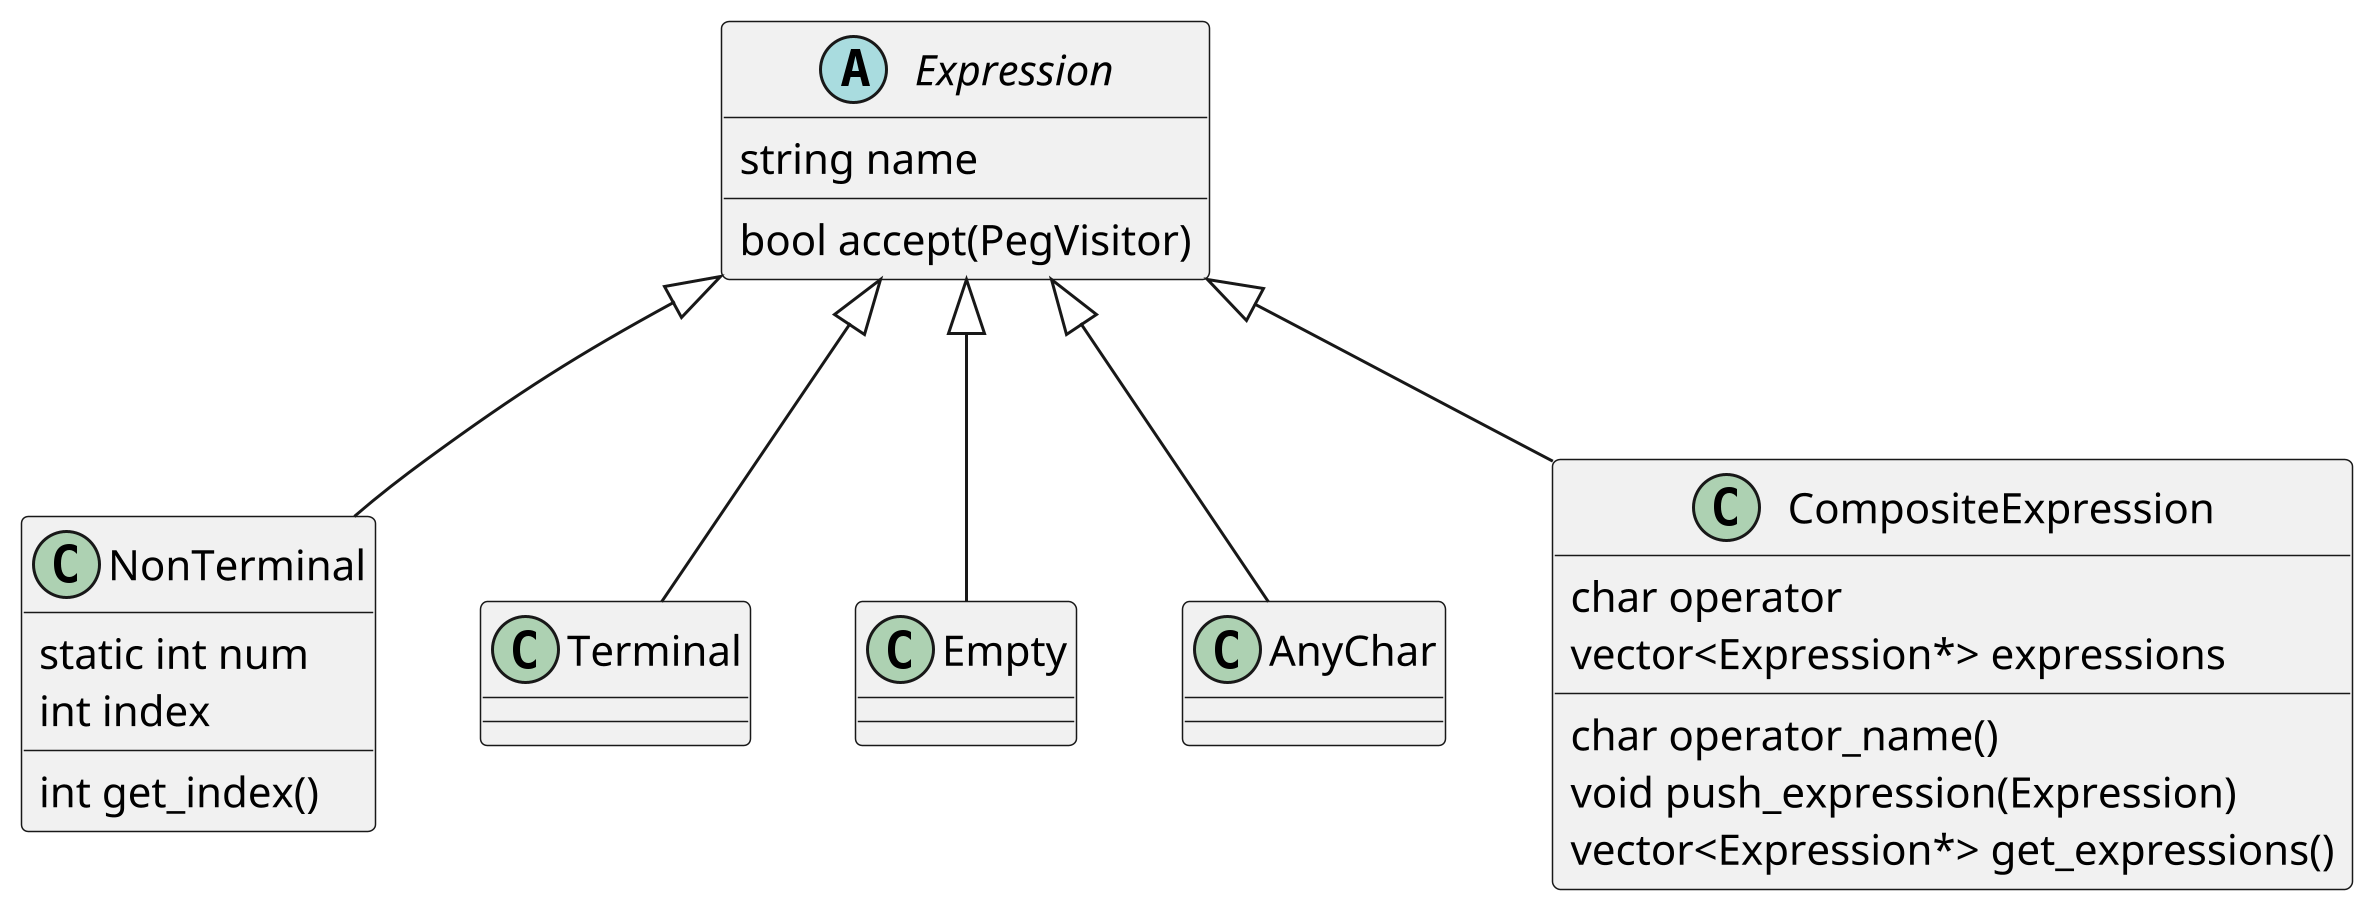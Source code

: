 @startuml

scale 3

abstract class Expression {
	string name
	bool accept(PegVisitor)
}

class NonTerminal {
	static int num
	int index
	int get_index()
}

class Terminal 

class Empty 

class AnyChar

class CompositeExpression {
	char operator
	vector<Expression*> expressions
	char operator_name()
	void push_expression(Expression)
	vector<Expression*> get_expressions()
}

Expression <|-- NonTerminal
Expression <|-- Terminal
Expression <|-- Empty
Expression <|-- AnyChar
Expression <|-- CompositeExpression

@enduml
